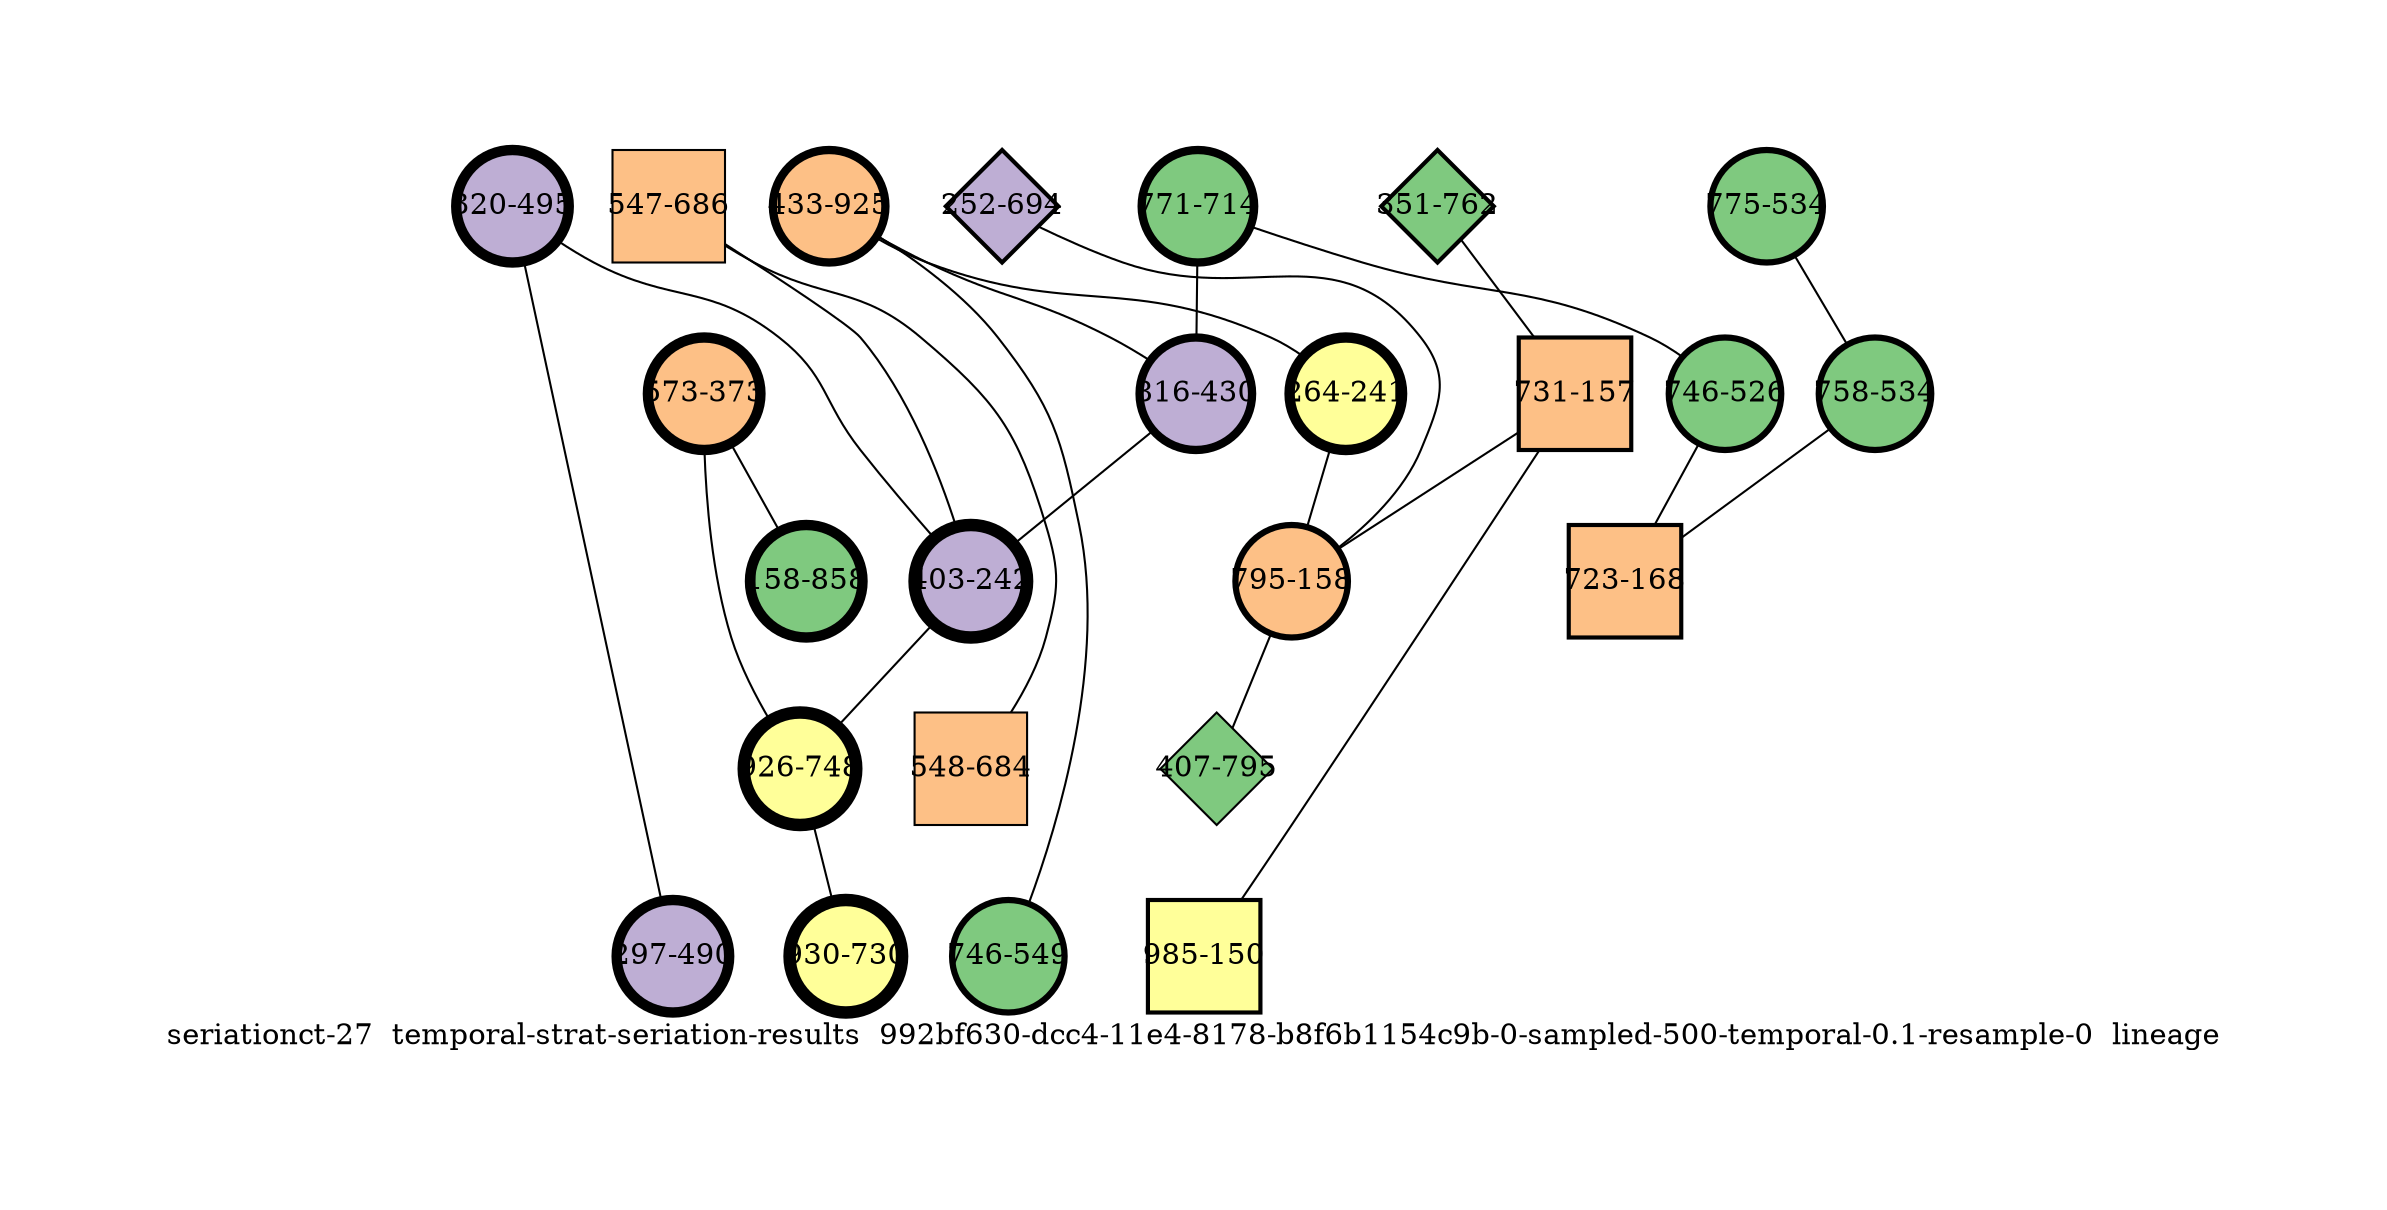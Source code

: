 strict graph "seriationct-27  temporal-strat-seriation-results  992bf630-dcc4-11e4-8178-b8f6b1154c9b-0-sampled-500-temporal-0.1-resample-0  lineage" {
labelloc=b;
ratio=auto;
pad="1.0";
label="seriationct-27  temporal-strat-seriation-results  992bf630-dcc4-11e4-8178-b8f6b1154c9b-0-sampled-500-temporal-0.1-resample-0  lineage";
node [width="0.75", style=filled, fixedsize=true, height="0.75", shape=circle, label=""];
0 [xCoordinate="495.0", appears_in_slice=5, yCoordinate="320.0", colorscheme=accent6, lineage_id=0, short_label="320-495", label="320-495", shape=circle, cluster_id=1, fillcolor=2, size="500.0", id=0, penwidth="5.0"];
1 [xCoordinate="490.0", appears_in_slice=5, yCoordinate="297.0", colorscheme=accent6, lineage_id=0, short_label="297-490", label="297-490", shape=circle, cluster_id=1, fillcolor=2, size="500.0", id=1, penwidth="5.0"];
2 [xCoordinate="925.0", appears_in_slice=4, yCoordinate="433.0", colorscheme=accent6, lineage_id=0, short_label="433-925", label="433-925", shape=circle, cluster_id=2, fillcolor=3, size="500.0", id=2, penwidth="4.0"];
3 [xCoordinate="762.0", appears_in_slice=2, yCoordinate="351.0", colorscheme=accent6, lineage_id=2, short_label="351-762", label="351-762", shape=diamond, cluster_id=0, fillcolor=1, size="500.0", id=3, penwidth="2.0"];
4 [xCoordinate="534.0", appears_in_slice=3, yCoordinate="775.0", colorscheme=accent6, lineage_id=0, short_label="775-534", label="775-534", shape=circle, cluster_id=0, fillcolor=1, size="500.0", id=4, penwidth="3.0"];
5 [xCoordinate="686.0", appears_in_slice=1, yCoordinate="547.0", colorscheme=accent6, lineage_id=1, short_label="547-686", label="547-686", shape=square, cluster_id=2, fillcolor=3, size="500.0", id=5, penwidth="1.0"];
6 [xCoordinate="157.0", appears_in_slice=2, yCoordinate="731.0", colorscheme=accent6, lineage_id=1, short_label="731-157", label="731-157", shape=square, cluster_id=2, fillcolor=3, size="500.0", id=6, penwidth="2.0"];
7 [xCoordinate="714.0", appears_in_slice=4, yCoordinate="771.0", colorscheme=accent6, lineage_id=0, short_label="771-714", label="771-714", shape=circle, cluster_id=0, fillcolor=1, size="500.0", id=7, penwidth="4.0"];
8 [xCoordinate="150.0", appears_in_slice=2, yCoordinate="985.0", colorscheme=accent6, lineage_id=1, short_label="985-150", label="985-150", shape=square, cluster_id=3, fillcolor=4, size="500.0", id=8, penwidth="2.0"];
9 [xCoordinate="430.0", appears_in_slice=4, yCoordinate="816.0", colorscheme=accent6, lineage_id=0, short_label="816-430", label="816-430", shape=circle, cluster_id=1, fillcolor=2, size="500.0", id=9, penwidth="4.0"];
10 [xCoordinate="373.0", appears_in_slice=5, yCoordinate="573.0", colorscheme=accent6, lineage_id=0, short_label="573-373", label="573-373", shape=circle, cluster_id=2, fillcolor=3, size="500.0", id=10, penwidth="5.0"];
11 [xCoordinate="242.0", appears_in_slice=6, yCoordinate="403.0", colorscheme=accent6, lineage_id=0, short_label="403-242", label="403-242", shape=circle, cluster_id=1, fillcolor=2, size="500.0", id=11, penwidth="6.0"];
12 [xCoordinate="534.0", appears_in_slice=3, yCoordinate="758.0", colorscheme=accent6, lineage_id=0, short_label="758-534", label="758-534", shape=circle, cluster_id=0, fillcolor=1, size="500.0", id=12, penwidth="3.0"];
13 [xCoordinate="241.0", appears_in_slice=5, yCoordinate="264.0", colorscheme=accent6, lineage_id=0, short_label="264-241", label="264-241", shape=circle, cluster_id=3, fillcolor=4, size="500.0", id=13, penwidth="5.0"];
14 [xCoordinate="526.0", appears_in_slice=3, yCoordinate="746.0", colorscheme=accent6, lineage_id=0, short_label="746-526", label="746-526", shape=circle, cluster_id=0, fillcolor=1, size="500.0", id=14, penwidth="3.0"];
15 [xCoordinate="858.0", appears_in_slice=5, yCoordinate="158.0", colorscheme=accent6, lineage_id=0, short_label="158-858", label="158-858", shape=circle, cluster_id=0, fillcolor=1, size="500.0", id=15, penwidth="5.0"];
16 [xCoordinate="549.0", appears_in_slice=3, yCoordinate="746.0", colorscheme=accent6, lineage_id=0, short_label="746-549", label="746-549", shape=circle, cluster_id=0, fillcolor=1, size="500.0", id=16, penwidth="3.0"];
17 [xCoordinate="694.0", appears_in_slice=2, yCoordinate="252.0", colorscheme=accent6, lineage_id=2, short_label="252-694", label="252-694", shape=diamond, cluster_id=1, fillcolor=2, size="500.0", id=17, penwidth="2.0"];
18 [xCoordinate="158.0", appears_in_slice=3, yCoordinate="795.0", colorscheme=accent6, lineage_id=0, short_label="795-158", label="795-158", shape=circle, cluster_id=2, fillcolor=3, size="500.0", id=18, penwidth="3.0"];
19 [xCoordinate="748.0", appears_in_slice=6, yCoordinate="926.0", colorscheme=accent6, lineage_id=0, short_label="926-748", label="926-748", shape=circle, cluster_id=3, fillcolor=4, size="500.0", id=19, penwidth="6.0"];
20 [xCoordinate="795.0", appears_in_slice=1, yCoordinate="407.0", colorscheme=accent6, lineage_id=2, short_label="407-795", label="407-795", shape=diamond, cluster_id=0, fillcolor=1, size="500.0", id=20, penwidth="1.0"];
21 [xCoordinate="684.0", appears_in_slice=1, yCoordinate="548.0", colorscheme=accent6, lineage_id=1, short_label="548-684", label="548-684", shape=square, cluster_id=2, fillcolor=3, size="500.0", id=21, penwidth="1.0"];
22 [xCoordinate="168.0", appears_in_slice=2, yCoordinate="723.0", colorscheme=accent6, lineage_id=1, short_label="723-168", label="723-168", shape=square, cluster_id=2, fillcolor=3, size="500.0", id=22, penwidth="2.0"];
23 [xCoordinate="730.0", appears_in_slice=6, yCoordinate="930.0", colorscheme=accent6, lineage_id=0, short_label="930-730", label="930-730", shape=circle, cluster_id=3, fillcolor=4, size="500.0", id=23, penwidth="6.0"];
0 -- 1  [inverseweight="25.7172249937", weight="0.0388844441904"];
0 -- 11  [inverseweight="1.73791399218", weight="0.575402467843"];
2 -- 16  [inverseweight="1.66800160214", weight="0.599519807846"];
2 -- 9  [inverseweight="14.397807093", weight="0.0694550214167"];
2 -- 13  [inverseweight="4.04358206531", weight="0.247305479114"];
3 -- 6  [inverseweight="25.0", weight="0.04"];
4 -- 12  [inverseweight="15.6402811772", weight="0.0639374694526"];
5 -- 11  [inverseweight="1.55125477453", weight="0.644639434103"];
5 -- 21  [inverseweight="27.196414661", weight="0.0367695526217"];
6 -- 8  [inverseweight="16.59308279", weight="0.0602660766933"];
6 -- 18  [inverseweight="7.34976290047", weight="0.136058810814"];
7 -- 9  [inverseweight="1.90864720808", weight="0.523931293206"];
7 -- 14  [inverseweight="4.97272481513", weight="0.201096991524"];
9 -- 11  [inverseweight="1.83590417524", weight="0.544690737942"];
10 -- 19  [inverseweight="1.6145337033", weight="0.619373877396"];
10 -- 15  [inverseweight="57.3539334676", weight="0.0174355957742"];
11 -- 19  [inverseweight="9.85903758406", weight="0.101429778665"];
12 -- 22  [inverseweight="2.95842451174", weight="0.338017751013"];
13 -- 18  [inverseweight="5.52697110357", weight="0.180930926046"];
14 -- 22  [inverseweight="1.614264418", weight="0.619477198935"];
17 -- 18  [inverseweight="4.16927327729", weight="0.239849953096"];
18 -- 20  [inverseweight="3.99501732563", weight="0.250311805555"];
19 -- 23  [inverseweight="1.73692800112", weight="0.575729102964"];
}

